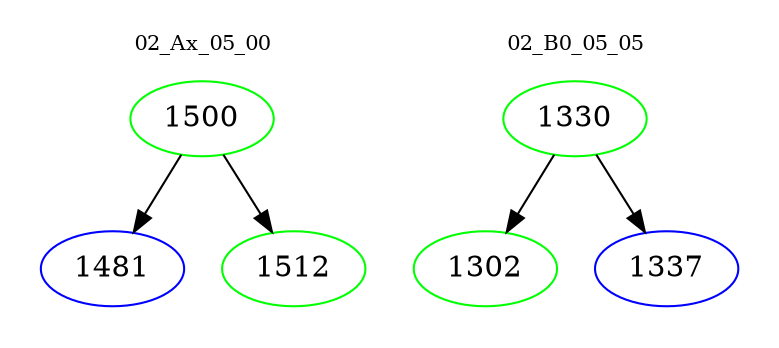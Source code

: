 digraph{
subgraph cluster_0 {
color = white
label = "02_Ax_05_00";
fontsize=10;
T0_1500 [label="1500", color="green"]
T0_1500 -> T0_1481 [color="black"]
T0_1481 [label="1481", color="blue"]
T0_1500 -> T0_1512 [color="black"]
T0_1512 [label="1512", color="green"]
}
subgraph cluster_1 {
color = white
label = "02_B0_05_05";
fontsize=10;
T1_1330 [label="1330", color="green"]
T1_1330 -> T1_1302 [color="black"]
T1_1302 [label="1302", color="green"]
T1_1330 -> T1_1337 [color="black"]
T1_1337 [label="1337", color="blue"]
}
}
